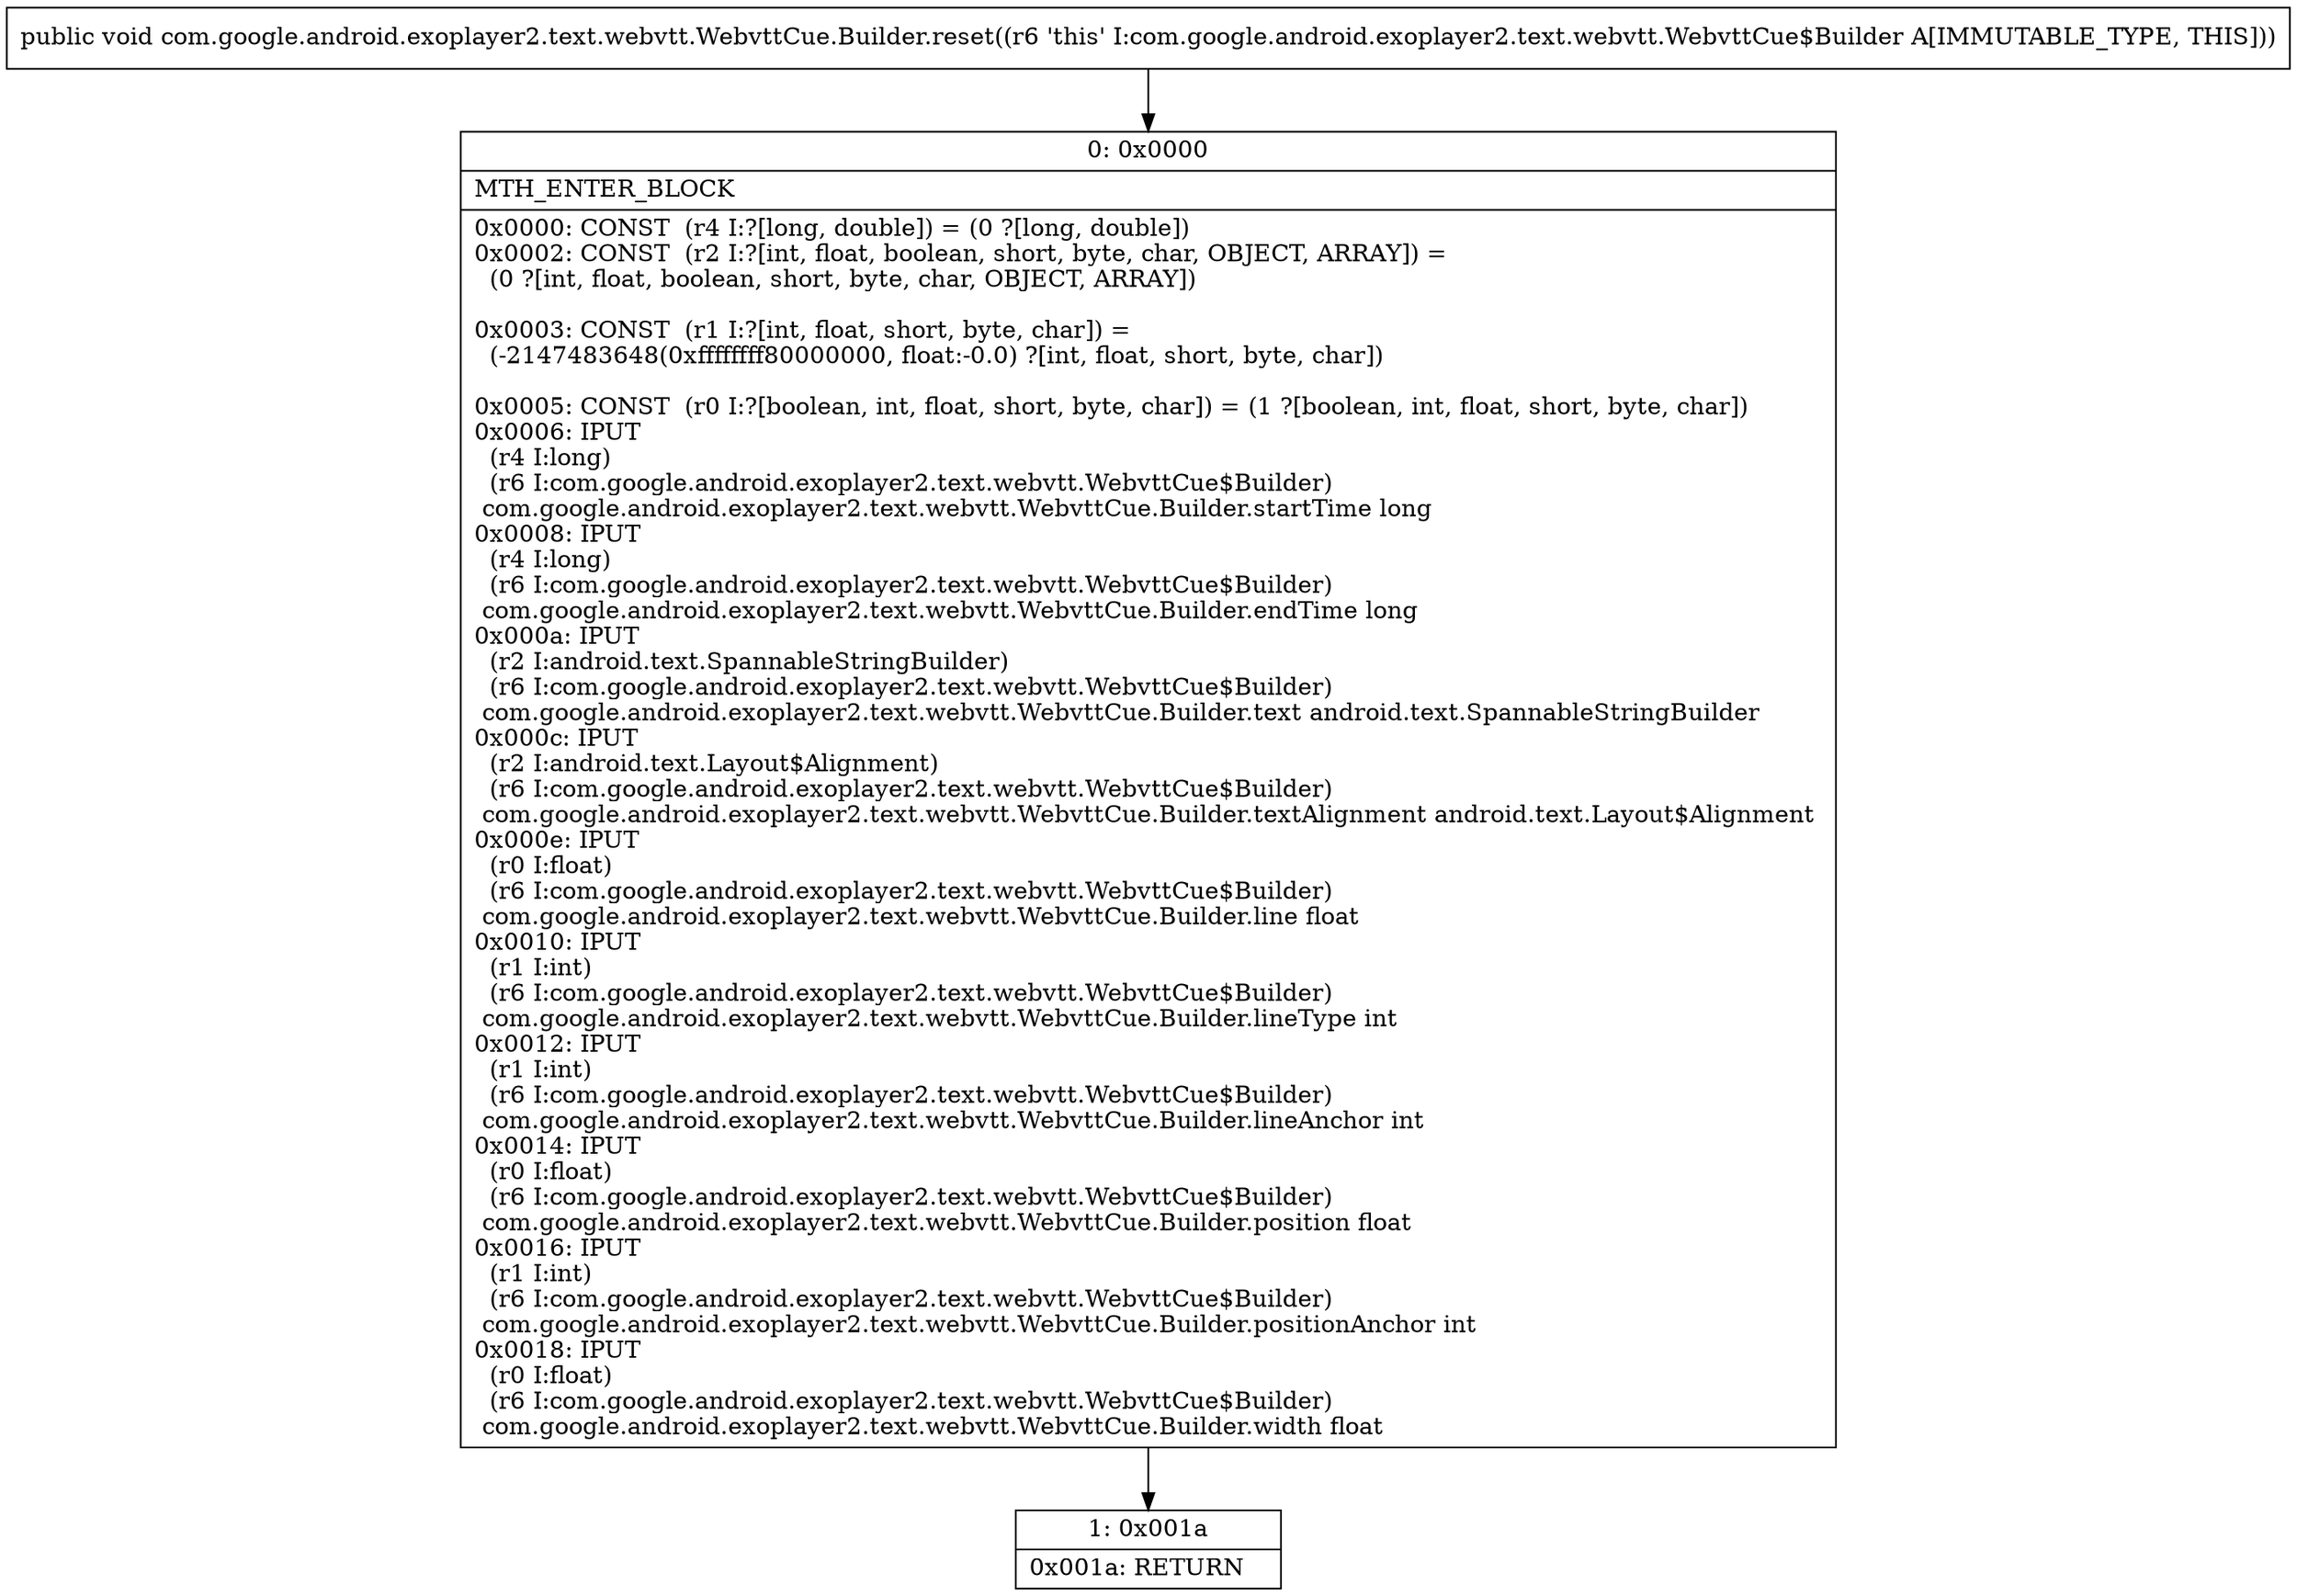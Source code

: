 digraph "CFG forcom.google.android.exoplayer2.text.webvtt.WebvttCue.Builder.reset()V" {
Node_0 [shape=record,label="{0\:\ 0x0000|MTH_ENTER_BLOCK\l|0x0000: CONST  (r4 I:?[long, double]) = (0 ?[long, double]) \l0x0002: CONST  (r2 I:?[int, float, boolean, short, byte, char, OBJECT, ARRAY]) = \l  (0 ?[int, float, boolean, short, byte, char, OBJECT, ARRAY])\l \l0x0003: CONST  (r1 I:?[int, float, short, byte, char]) = \l  (\-2147483648(0xffffffff80000000, float:\-0.0) ?[int, float, short, byte, char])\l \l0x0005: CONST  (r0 I:?[boolean, int, float, short, byte, char]) = (1 ?[boolean, int, float, short, byte, char]) \l0x0006: IPUT  \l  (r4 I:long)\l  (r6 I:com.google.android.exoplayer2.text.webvtt.WebvttCue$Builder)\l com.google.android.exoplayer2.text.webvtt.WebvttCue.Builder.startTime long \l0x0008: IPUT  \l  (r4 I:long)\l  (r6 I:com.google.android.exoplayer2.text.webvtt.WebvttCue$Builder)\l com.google.android.exoplayer2.text.webvtt.WebvttCue.Builder.endTime long \l0x000a: IPUT  \l  (r2 I:android.text.SpannableStringBuilder)\l  (r6 I:com.google.android.exoplayer2.text.webvtt.WebvttCue$Builder)\l com.google.android.exoplayer2.text.webvtt.WebvttCue.Builder.text android.text.SpannableStringBuilder \l0x000c: IPUT  \l  (r2 I:android.text.Layout$Alignment)\l  (r6 I:com.google.android.exoplayer2.text.webvtt.WebvttCue$Builder)\l com.google.android.exoplayer2.text.webvtt.WebvttCue.Builder.textAlignment android.text.Layout$Alignment \l0x000e: IPUT  \l  (r0 I:float)\l  (r6 I:com.google.android.exoplayer2.text.webvtt.WebvttCue$Builder)\l com.google.android.exoplayer2.text.webvtt.WebvttCue.Builder.line float \l0x0010: IPUT  \l  (r1 I:int)\l  (r6 I:com.google.android.exoplayer2.text.webvtt.WebvttCue$Builder)\l com.google.android.exoplayer2.text.webvtt.WebvttCue.Builder.lineType int \l0x0012: IPUT  \l  (r1 I:int)\l  (r6 I:com.google.android.exoplayer2.text.webvtt.WebvttCue$Builder)\l com.google.android.exoplayer2.text.webvtt.WebvttCue.Builder.lineAnchor int \l0x0014: IPUT  \l  (r0 I:float)\l  (r6 I:com.google.android.exoplayer2.text.webvtt.WebvttCue$Builder)\l com.google.android.exoplayer2.text.webvtt.WebvttCue.Builder.position float \l0x0016: IPUT  \l  (r1 I:int)\l  (r6 I:com.google.android.exoplayer2.text.webvtt.WebvttCue$Builder)\l com.google.android.exoplayer2.text.webvtt.WebvttCue.Builder.positionAnchor int \l0x0018: IPUT  \l  (r0 I:float)\l  (r6 I:com.google.android.exoplayer2.text.webvtt.WebvttCue$Builder)\l com.google.android.exoplayer2.text.webvtt.WebvttCue.Builder.width float \l}"];
Node_1 [shape=record,label="{1\:\ 0x001a|0x001a: RETURN   \l}"];
MethodNode[shape=record,label="{public void com.google.android.exoplayer2.text.webvtt.WebvttCue.Builder.reset((r6 'this' I:com.google.android.exoplayer2.text.webvtt.WebvttCue$Builder A[IMMUTABLE_TYPE, THIS])) }"];
MethodNode -> Node_0;
Node_0 -> Node_1;
}

